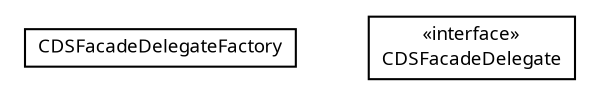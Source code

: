 #!/usr/local/bin/dot
#
# Class diagram 
# Generated by UMLGraph version R5_6 (http://www.umlgraph.org/)
#

digraph G {
	edge [fontname="Trebuchet MS",fontsize=10,labelfontname="Trebuchet MS",labelfontsize=10];
	node [fontname="Trebuchet MS",fontsize=10,shape=plaintext];
	nodesep=0.25;
	ranksep=0.5;
	// se.cambio.cds.model.facade.cds.delegate.CDSFacadeDelegateFactory
	c30235 [label=<<table title="se.cambio.cds.model.facade.cds.delegate.CDSFacadeDelegateFactory" border="0" cellborder="1" cellspacing="0" cellpadding="2" port="p" href="./CDSFacadeDelegateFactory.html">
		<tr><td><table border="0" cellspacing="0" cellpadding="1">
<tr><td align="center" balign="center"><font face="Trebuchet MS"> CDSFacadeDelegateFactory </font></td></tr>
		</table></td></tr>
		</table>>, URL="./CDSFacadeDelegateFactory.html", fontname="Trebuchet MS", fontcolor="black", fontsize=9.0];
	// se.cambio.cds.model.facade.cds.delegate.CDSFacadeDelegate
	c30236 [label=<<table title="se.cambio.cds.model.facade.cds.delegate.CDSFacadeDelegate" border="0" cellborder="1" cellspacing="0" cellpadding="2" port="p" href="./CDSFacadeDelegate.html">
		<tr><td><table border="0" cellspacing="0" cellpadding="1">
<tr><td align="center" balign="center"> &#171;interface&#187; </td></tr>
<tr><td align="center" balign="center"><font face="Trebuchet MS"> CDSFacadeDelegate </font></td></tr>
		</table></td></tr>
		</table>>, URL="./CDSFacadeDelegate.html", fontname="Trebuchet MS", fontcolor="black", fontsize=9.0];
}

